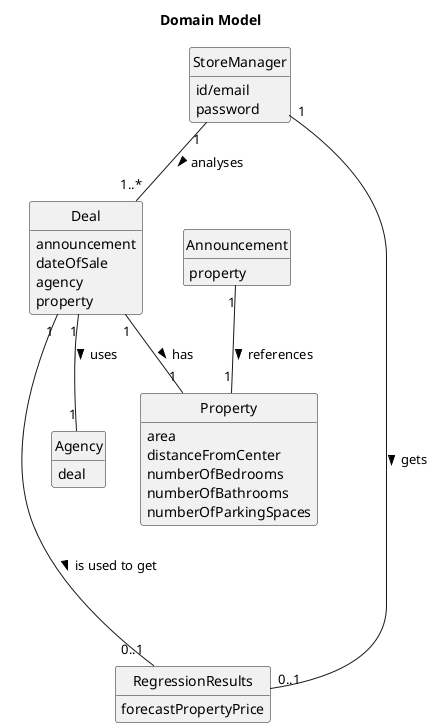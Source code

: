 @startuml
skinparam monochrome true
skinparam packageStyle rectangle
skinparam shadowing false

'left to right direction

skinparam classAttributeIconSize 0

hide circle
hide methods


title Domain Model

class StoreManager {
  id/email
  password
}

class Announcement {
  property
}

class Property {
  area
  distanceFromCenter
  numberOfBedrooms
  numberOfBathrooms
  numberOfParkingSpaces
}

class Agency {
  deal
}

class Deal {
  announcement
  dateOfSale
  agency
  property
}

class RegressionResults {
  forecastPropertyPrice

}

StoreManager "1" -- "1..*" Deal : analyses >
Deal "1" -- "1" Property : has >
Announcement "1" -- "1" Property : references >
Deal "1" -- "1" Agency : uses >
Deal "1" -- "0..1" RegressionResults : is used to get >
StoreManager "1" ----- "0..1" RegressionResults : gets >

@enduml
